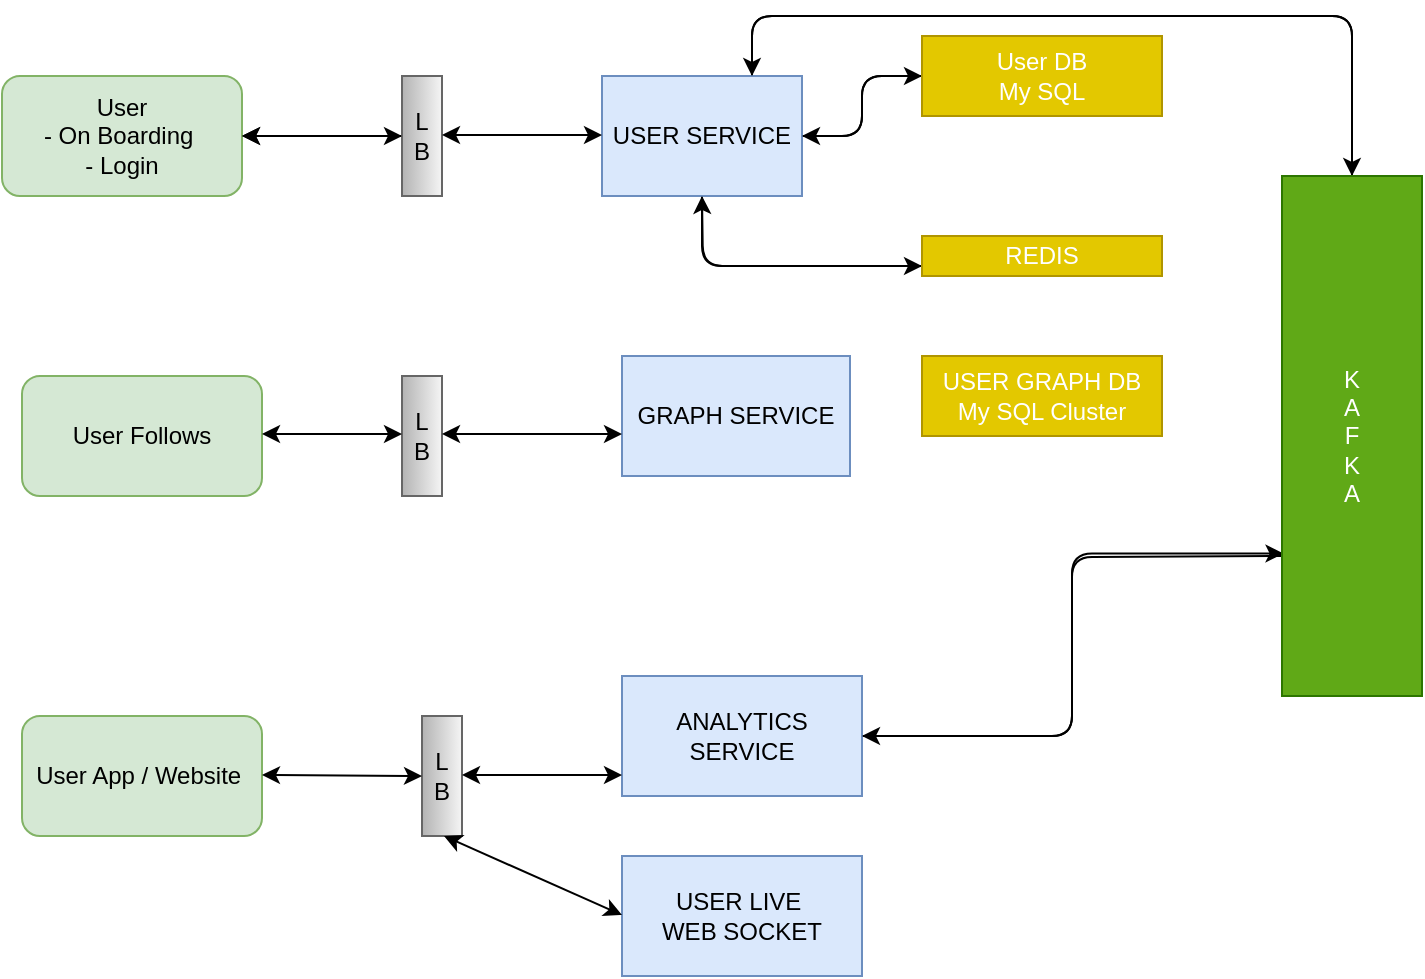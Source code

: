 <mxfile version="13.8.0" type="github">
  <diagram id="C5RBs43oDa-KdzZeNtuy" name="Page-1">
    <mxGraphModel dx="1038" dy="531" grid="1" gridSize="10" guides="1" tooltips="1" connect="1" arrows="1" fold="1" page="1" pageScale="1" pageWidth="827" pageHeight="1169" math="0" shadow="0">
      <root>
        <mxCell id="WIyWlLk6GJQsqaUBKTNV-0" />
        <mxCell id="WIyWlLk6GJQsqaUBKTNV-1" parent="WIyWlLk6GJQsqaUBKTNV-0" />
        <mxCell id="Wl_lcxvwGzdpKW48WM75-0" value="User &lt;br&gt;- On Boarding&amp;nbsp; &lt;br&gt;- Login" style="rounded=1;whiteSpace=wrap;html=1;fillColor=#d5e8d4;strokeColor=#82b366;" vertex="1" parent="WIyWlLk6GJQsqaUBKTNV-1">
          <mxGeometry x="50" y="50" width="120" height="60" as="geometry" />
        </mxCell>
        <mxCell id="Wl_lcxvwGzdpKW48WM75-1" value="User Follows" style="rounded=1;whiteSpace=wrap;html=1;fillColor=#d5e8d4;strokeColor=#82b366;" vertex="1" parent="WIyWlLk6GJQsqaUBKTNV-1">
          <mxGeometry x="60" y="200" width="120" height="60" as="geometry" />
        </mxCell>
        <mxCell id="Wl_lcxvwGzdpKW48WM75-2" value="User App / Website&amp;nbsp;" style="rounded=1;whiteSpace=wrap;html=1;fillColor=#d5e8d4;strokeColor=#82b366;" vertex="1" parent="WIyWlLk6GJQsqaUBKTNV-1">
          <mxGeometry x="60" y="370" width="120" height="60" as="geometry" />
        </mxCell>
        <mxCell id="Wl_lcxvwGzdpKW48WM75-19" value="" style="edgeStyle=orthogonalEdgeStyle;curved=0;rounded=1;sketch=0;orthogonalLoop=1;jettySize=auto;html=1;" edge="1" parent="WIyWlLk6GJQsqaUBKTNV-1" source="Wl_lcxvwGzdpKW48WM75-3" target="Wl_lcxvwGzdpKW48WM75-0">
          <mxGeometry relative="1" as="geometry" />
        </mxCell>
        <mxCell id="Wl_lcxvwGzdpKW48WM75-3" value="L&lt;br&gt;B" style="rounded=0;whiteSpace=wrap;html=1;direction=south;gradientColor=#b3b3b3;fillColor=#f5f5f5;strokeColor=#666666;" vertex="1" parent="WIyWlLk6GJQsqaUBKTNV-1">
          <mxGeometry x="250" y="50" width="20" height="60" as="geometry" />
        </mxCell>
        <mxCell id="Wl_lcxvwGzdpKW48WM75-4" value="L&lt;br&gt;B" style="rounded=0;whiteSpace=wrap;html=1;direction=south;gradientColor=#b3b3b3;fillColor=#f5f5f5;strokeColor=#666666;" vertex="1" parent="WIyWlLk6GJQsqaUBKTNV-1">
          <mxGeometry x="250" y="200" width="20" height="60" as="geometry" />
        </mxCell>
        <mxCell id="Wl_lcxvwGzdpKW48WM75-5" value="L&lt;br&gt;B" style="rounded=0;whiteSpace=wrap;html=1;direction=south;gradientColor=#b3b3b3;fillColor=#f5f5f5;strokeColor=#666666;" vertex="1" parent="WIyWlLk6GJQsqaUBKTNV-1">
          <mxGeometry x="260" y="370" width="20" height="60" as="geometry" />
        </mxCell>
        <mxCell id="Wl_lcxvwGzdpKW48WM75-33" style="edgeStyle=orthogonalEdgeStyle;curved=0;rounded=1;sketch=0;orthogonalLoop=1;jettySize=auto;html=1;exitX=0.5;exitY=1;exitDx=0;exitDy=0;entryX=0;entryY=0.75;entryDx=0;entryDy=0;" edge="1" parent="WIyWlLk6GJQsqaUBKTNV-1" source="Wl_lcxvwGzdpKW48WM75-9" target="Wl_lcxvwGzdpKW48WM75-14">
          <mxGeometry relative="1" as="geometry" />
        </mxCell>
        <mxCell id="Wl_lcxvwGzdpKW48WM75-35" style="edgeStyle=orthogonalEdgeStyle;curved=0;rounded=1;sketch=0;orthogonalLoop=1;jettySize=auto;html=1;exitX=1;exitY=0.5;exitDx=0;exitDy=0;entryX=0;entryY=0.5;entryDx=0;entryDy=0;" edge="1" parent="WIyWlLk6GJQsqaUBKTNV-1" source="Wl_lcxvwGzdpKW48WM75-9" target="Wl_lcxvwGzdpKW48WM75-12">
          <mxGeometry relative="1" as="geometry" />
        </mxCell>
        <mxCell id="Wl_lcxvwGzdpKW48WM75-37" style="edgeStyle=orthogonalEdgeStyle;curved=0;rounded=1;sketch=0;orthogonalLoop=1;jettySize=auto;html=1;exitX=0.75;exitY=0;exitDx=0;exitDy=0;entryX=0;entryY=0.5;entryDx=0;entryDy=0;" edge="1" parent="WIyWlLk6GJQsqaUBKTNV-1" source="Wl_lcxvwGzdpKW48WM75-9" target="Wl_lcxvwGzdpKW48WM75-16">
          <mxGeometry relative="1" as="geometry">
            <Array as="points">
              <mxPoint x="425" y="20" />
              <mxPoint x="725" y="20" />
            </Array>
          </mxGeometry>
        </mxCell>
        <mxCell id="Wl_lcxvwGzdpKW48WM75-9" value="USER SERVICE" style="rounded=0;whiteSpace=wrap;html=1;sketch=0;fillColor=#dae8fc;strokeColor=#6c8ebf;" vertex="1" parent="WIyWlLk6GJQsqaUBKTNV-1">
          <mxGeometry x="350" y="50" width="100" height="60" as="geometry" />
        </mxCell>
        <mxCell id="Wl_lcxvwGzdpKW48WM75-10" value="GRAPH SERVICE" style="rounded=0;whiteSpace=wrap;html=1;sketch=0;fillColor=#dae8fc;strokeColor=#6c8ebf;" vertex="1" parent="WIyWlLk6GJQsqaUBKTNV-1">
          <mxGeometry x="360" y="190" width="114" height="60" as="geometry" />
        </mxCell>
        <mxCell id="Wl_lcxvwGzdpKW48WM75-40" style="edgeStyle=orthogonalEdgeStyle;curved=0;rounded=1;sketch=0;orthogonalLoop=1;jettySize=auto;html=1;exitX=1;exitY=0.5;exitDx=0;exitDy=0;entryX=0.726;entryY=0.989;entryDx=0;entryDy=0;entryPerimeter=0;" edge="1" parent="WIyWlLk6GJQsqaUBKTNV-1" source="Wl_lcxvwGzdpKW48WM75-11" target="Wl_lcxvwGzdpKW48WM75-16">
          <mxGeometry relative="1" as="geometry" />
        </mxCell>
        <mxCell id="Wl_lcxvwGzdpKW48WM75-11" value="ANALYTICS SERVICE" style="rounded=0;whiteSpace=wrap;html=1;sketch=0;fillColor=#dae8fc;strokeColor=#6c8ebf;" vertex="1" parent="WIyWlLk6GJQsqaUBKTNV-1">
          <mxGeometry x="360" y="350" width="120" height="60" as="geometry" />
        </mxCell>
        <mxCell id="Wl_lcxvwGzdpKW48WM75-36" style="edgeStyle=orthogonalEdgeStyle;curved=0;rounded=1;sketch=0;orthogonalLoop=1;jettySize=auto;html=1;exitX=0;exitY=0.5;exitDx=0;exitDy=0;entryX=1;entryY=0.5;entryDx=0;entryDy=0;" edge="1" parent="WIyWlLk6GJQsqaUBKTNV-1" source="Wl_lcxvwGzdpKW48WM75-12" target="Wl_lcxvwGzdpKW48WM75-9">
          <mxGeometry relative="1" as="geometry" />
        </mxCell>
        <mxCell id="Wl_lcxvwGzdpKW48WM75-12" value="User DB&lt;br&gt;My SQL" style="rounded=0;whiteSpace=wrap;html=1;sketch=0;fillColor=#e3c800;strokeColor=#B09500;fontColor=#ffffff;" vertex="1" parent="WIyWlLk6GJQsqaUBKTNV-1">
          <mxGeometry x="510" y="30" width="120" height="40" as="geometry" />
        </mxCell>
        <mxCell id="Wl_lcxvwGzdpKW48WM75-13" value="USER LIVE&amp;nbsp;&lt;br&gt;WEB SOCKET" style="rounded=0;whiteSpace=wrap;html=1;sketch=0;fillColor=#dae8fc;strokeColor=#6c8ebf;" vertex="1" parent="WIyWlLk6GJQsqaUBKTNV-1">
          <mxGeometry x="360" y="440" width="120" height="60" as="geometry" />
        </mxCell>
        <mxCell id="Wl_lcxvwGzdpKW48WM75-34" style="edgeStyle=orthogonalEdgeStyle;curved=0;rounded=1;sketch=0;orthogonalLoop=1;jettySize=auto;html=1;exitX=0;exitY=0.75;exitDx=0;exitDy=0;" edge="1" parent="WIyWlLk6GJQsqaUBKTNV-1" source="Wl_lcxvwGzdpKW48WM75-14">
          <mxGeometry relative="1" as="geometry">
            <mxPoint x="400" y="110" as="targetPoint" />
          </mxGeometry>
        </mxCell>
        <mxCell id="Wl_lcxvwGzdpKW48WM75-14" value="REDIS" style="rounded=0;whiteSpace=wrap;html=1;sketch=0;fillColor=#e3c800;strokeColor=#B09500;fontColor=#ffffff;" vertex="1" parent="WIyWlLk6GJQsqaUBKTNV-1">
          <mxGeometry x="510" y="130" width="120" height="20" as="geometry" />
        </mxCell>
        <mxCell id="Wl_lcxvwGzdpKW48WM75-15" value="USER GRAPH DB&lt;br&gt;My SQL Cluster" style="rounded=0;whiteSpace=wrap;html=1;sketch=0;fillColor=#e3c800;strokeColor=#B09500;fontColor=#ffffff;" vertex="1" parent="WIyWlLk6GJQsqaUBKTNV-1">
          <mxGeometry x="510" y="190" width="120" height="40" as="geometry" />
        </mxCell>
        <mxCell id="Wl_lcxvwGzdpKW48WM75-39" style="edgeStyle=orthogonalEdgeStyle;curved=0;rounded=1;sketch=0;orthogonalLoop=1;jettySize=auto;html=1;exitX=0;exitY=0.5;exitDx=0;exitDy=0;entryX=0.75;entryY=0;entryDx=0;entryDy=0;" edge="1" parent="WIyWlLk6GJQsqaUBKTNV-1" source="Wl_lcxvwGzdpKW48WM75-16" target="Wl_lcxvwGzdpKW48WM75-9">
          <mxGeometry relative="1" as="geometry">
            <Array as="points">
              <mxPoint x="725" y="20" />
              <mxPoint x="425" y="20" />
            </Array>
          </mxGeometry>
        </mxCell>
        <mxCell id="Wl_lcxvwGzdpKW48WM75-42" style="edgeStyle=orthogonalEdgeStyle;curved=0;rounded=1;sketch=0;orthogonalLoop=1;jettySize=auto;html=1;entryX=1;entryY=0.5;entryDx=0;entryDy=0;" edge="1" parent="WIyWlLk6GJQsqaUBKTNV-1" target="Wl_lcxvwGzdpKW48WM75-11">
          <mxGeometry relative="1" as="geometry">
            <mxPoint x="690" y="290" as="sourcePoint" />
          </mxGeometry>
        </mxCell>
        <mxCell id="Wl_lcxvwGzdpKW48WM75-16" value="K&lt;br&gt;A&lt;br&gt;F&lt;br&gt;K&lt;br&gt;A" style="rounded=0;whiteSpace=wrap;html=1;direction=south;fillColor=#60a917;strokeColor=#2D7600;fontColor=#ffffff;" vertex="1" parent="WIyWlLk6GJQsqaUBKTNV-1">
          <mxGeometry x="690" y="100" width="70" height="260" as="geometry" />
        </mxCell>
        <mxCell id="Wl_lcxvwGzdpKW48WM75-18" value="" style="endArrow=classic;startArrow=classic;html=1;exitX=1;exitY=0.5;exitDx=0;exitDy=0;" edge="1" parent="WIyWlLk6GJQsqaUBKTNV-1" source="Wl_lcxvwGzdpKW48WM75-0">
          <mxGeometry width="50" height="50" relative="1" as="geometry">
            <mxPoint x="180" y="90" as="sourcePoint" />
            <mxPoint x="250" y="80" as="targetPoint" />
          </mxGeometry>
        </mxCell>
        <mxCell id="Wl_lcxvwGzdpKW48WM75-21" value="" style="endArrow=classic;startArrow=classic;html=1;exitX=1;exitY=0.5;exitDx=0;exitDy=0;" edge="1" parent="WIyWlLk6GJQsqaUBKTNV-1">
          <mxGeometry width="50" height="50" relative="1" as="geometry">
            <mxPoint x="180" y="229" as="sourcePoint" />
            <mxPoint x="250" y="229" as="targetPoint" />
          </mxGeometry>
        </mxCell>
        <mxCell id="Wl_lcxvwGzdpKW48WM75-22" value="" style="endArrow=classic;startArrow=classic;html=1;exitX=1;exitY=0.5;exitDx=0;exitDy=0;entryX=0.5;entryY=1;entryDx=0;entryDy=0;" edge="1" parent="WIyWlLk6GJQsqaUBKTNV-1" target="Wl_lcxvwGzdpKW48WM75-5">
          <mxGeometry width="50" height="50" relative="1" as="geometry">
            <mxPoint x="180" y="399.5" as="sourcePoint" />
            <mxPoint x="250" y="399.5" as="targetPoint" />
          </mxGeometry>
        </mxCell>
        <mxCell id="Wl_lcxvwGzdpKW48WM75-23" value="" style="endArrow=classic;startArrow=classic;html=1;exitX=1;exitY=0.5;exitDx=0;exitDy=0;" edge="1" parent="WIyWlLk6GJQsqaUBKTNV-1">
          <mxGeometry width="50" height="50" relative="1" as="geometry">
            <mxPoint x="270" y="79.5" as="sourcePoint" />
            <mxPoint x="350" y="79.5" as="targetPoint" />
          </mxGeometry>
        </mxCell>
        <mxCell id="Wl_lcxvwGzdpKW48WM75-24" value="" style="endArrow=classic;startArrow=classic;html=1;exitX=1;exitY=0.5;exitDx=0;exitDy=0;" edge="1" parent="WIyWlLk6GJQsqaUBKTNV-1">
          <mxGeometry width="50" height="50" relative="1" as="geometry">
            <mxPoint x="270" y="229" as="sourcePoint" />
            <mxPoint x="360" y="229" as="targetPoint" />
          </mxGeometry>
        </mxCell>
        <mxCell id="Wl_lcxvwGzdpKW48WM75-25" value="" style="endArrow=classic;startArrow=classic;html=1;exitX=1;exitY=0.5;exitDx=0;exitDy=0;" edge="1" parent="WIyWlLk6GJQsqaUBKTNV-1">
          <mxGeometry width="50" height="50" relative="1" as="geometry">
            <mxPoint x="280" y="399.5" as="sourcePoint" />
            <mxPoint x="360" y="399.5" as="targetPoint" />
          </mxGeometry>
        </mxCell>
        <mxCell id="Wl_lcxvwGzdpKW48WM75-26" value="" style="endArrow=classic;startArrow=classic;html=1;" edge="1" parent="WIyWlLk6GJQsqaUBKTNV-1">
          <mxGeometry width="50" height="50" relative="1" as="geometry">
            <mxPoint x="271" y="430" as="sourcePoint" />
            <mxPoint x="360" y="469.5" as="targetPoint" />
          </mxGeometry>
        </mxCell>
      </root>
    </mxGraphModel>
  </diagram>
</mxfile>
